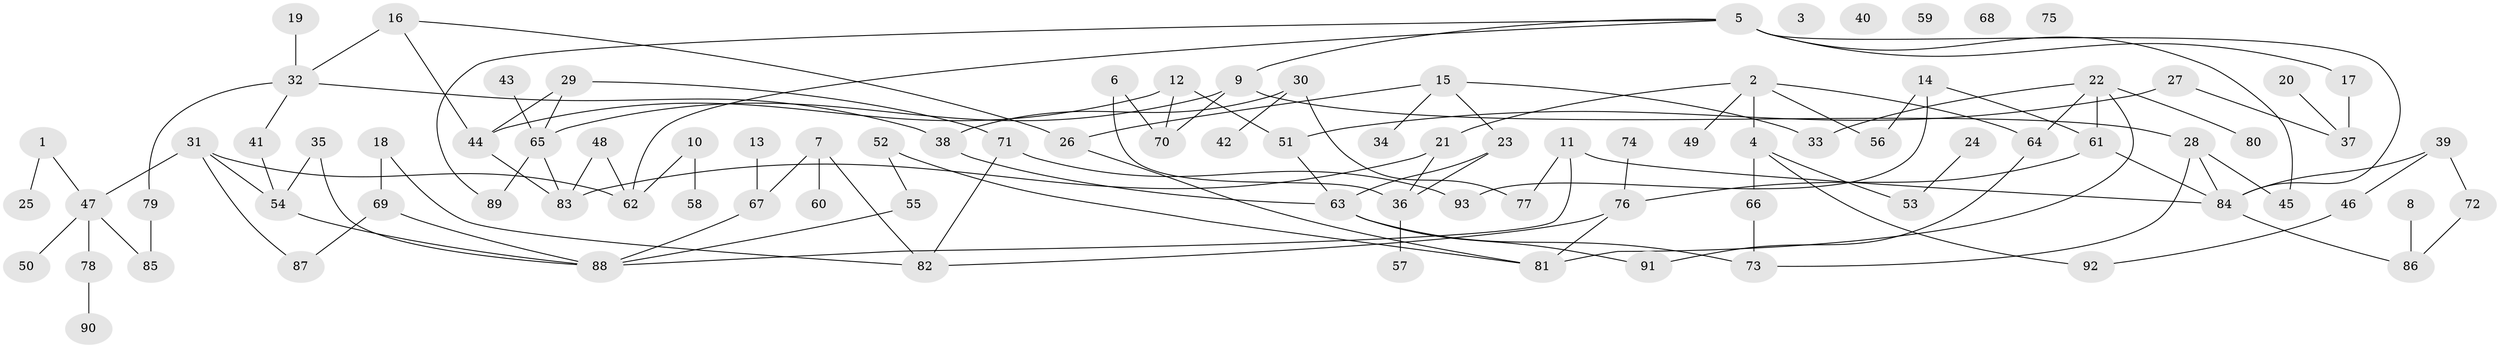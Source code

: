 // coarse degree distribution, {2: 0.30434782608695654, 5: 0.13043478260869565, 4: 0.21739130434782608, 3: 0.043478260869565216, 7: 0.08695652173913043, 6: 0.08695652173913043, 1: 0.08695652173913043, 8: 0.043478260869565216}
// Generated by graph-tools (version 1.1) at 2025/35/03/04/25 23:35:46]
// undirected, 93 vertices, 119 edges
graph export_dot {
  node [color=gray90,style=filled];
  1;
  2;
  3;
  4;
  5;
  6;
  7;
  8;
  9;
  10;
  11;
  12;
  13;
  14;
  15;
  16;
  17;
  18;
  19;
  20;
  21;
  22;
  23;
  24;
  25;
  26;
  27;
  28;
  29;
  30;
  31;
  32;
  33;
  34;
  35;
  36;
  37;
  38;
  39;
  40;
  41;
  42;
  43;
  44;
  45;
  46;
  47;
  48;
  49;
  50;
  51;
  52;
  53;
  54;
  55;
  56;
  57;
  58;
  59;
  60;
  61;
  62;
  63;
  64;
  65;
  66;
  67;
  68;
  69;
  70;
  71;
  72;
  73;
  74;
  75;
  76;
  77;
  78;
  79;
  80;
  81;
  82;
  83;
  84;
  85;
  86;
  87;
  88;
  89;
  90;
  91;
  92;
  93;
  1 -- 25;
  1 -- 47;
  2 -- 4;
  2 -- 21;
  2 -- 49;
  2 -- 56;
  2 -- 64;
  4 -- 53;
  4 -- 66;
  4 -- 92;
  5 -- 9;
  5 -- 17;
  5 -- 45;
  5 -- 62;
  5 -- 84;
  5 -- 89;
  6 -- 36;
  6 -- 70;
  7 -- 60;
  7 -- 67;
  7 -- 82;
  8 -- 86;
  9 -- 28;
  9 -- 65;
  9 -- 70;
  10 -- 58;
  10 -- 62;
  11 -- 77;
  11 -- 84;
  11 -- 88;
  12 -- 44;
  12 -- 51;
  12 -- 70;
  13 -- 67;
  14 -- 56;
  14 -- 61;
  14 -- 93;
  15 -- 23;
  15 -- 26;
  15 -- 33;
  15 -- 34;
  16 -- 26;
  16 -- 32;
  16 -- 44;
  17 -- 37;
  18 -- 69;
  18 -- 82;
  19 -- 32;
  20 -- 37;
  21 -- 36;
  21 -- 83;
  22 -- 33;
  22 -- 61;
  22 -- 64;
  22 -- 80;
  22 -- 81;
  23 -- 36;
  23 -- 63;
  24 -- 53;
  26 -- 81;
  27 -- 37;
  27 -- 51;
  28 -- 45;
  28 -- 73;
  28 -- 84;
  29 -- 44;
  29 -- 65;
  29 -- 71;
  30 -- 38;
  30 -- 42;
  30 -- 77;
  31 -- 47;
  31 -- 54;
  31 -- 62;
  31 -- 87;
  32 -- 38;
  32 -- 41;
  32 -- 79;
  35 -- 54;
  35 -- 88;
  36 -- 57;
  38 -- 63;
  39 -- 46;
  39 -- 72;
  39 -- 84;
  41 -- 54;
  43 -- 65;
  44 -- 83;
  46 -- 92;
  47 -- 50;
  47 -- 78;
  47 -- 85;
  48 -- 62;
  48 -- 83;
  51 -- 63;
  52 -- 55;
  52 -- 81;
  54 -- 88;
  55 -- 88;
  61 -- 76;
  61 -- 84;
  63 -- 73;
  63 -- 91;
  64 -- 91;
  65 -- 83;
  65 -- 89;
  66 -- 73;
  67 -- 88;
  69 -- 87;
  69 -- 88;
  71 -- 82;
  71 -- 93;
  72 -- 86;
  74 -- 76;
  76 -- 81;
  76 -- 82;
  78 -- 90;
  79 -- 85;
  84 -- 86;
}
